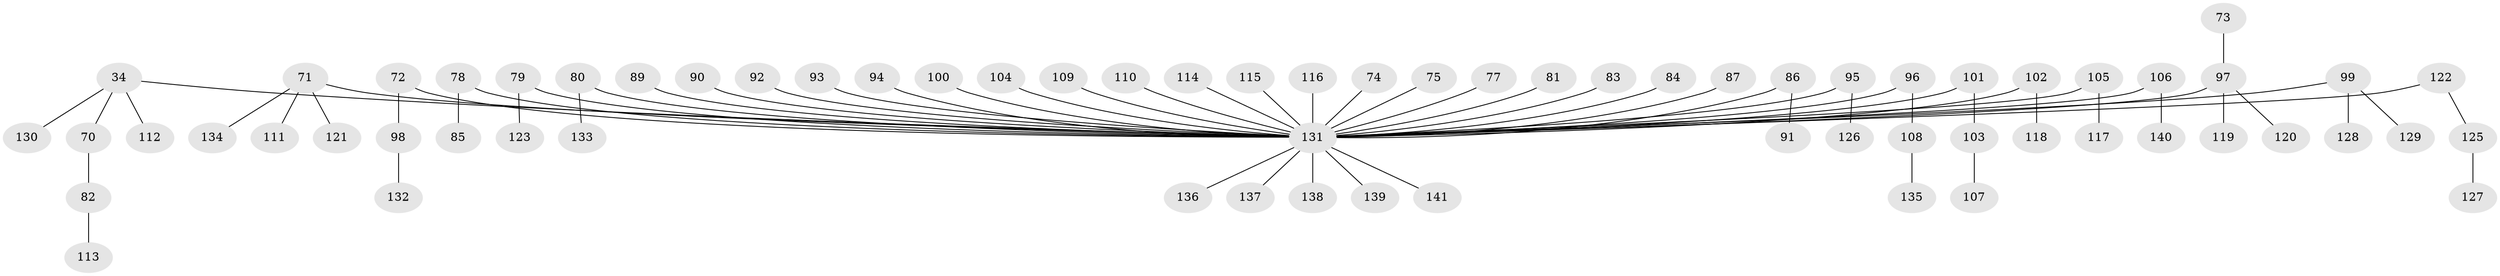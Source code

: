 // original degree distribution, {7: 0.0070921985815602835, 4: 0.09929078014184398, 5: 0.0425531914893617, 1: 0.46808510638297873, 2: 0.3120567375886525, 3: 0.06382978723404255, 6: 0.0070921985815602835}
// Generated by graph-tools (version 1.1) at 2025/53/03/09/25 04:53:08]
// undirected, 70 vertices, 69 edges
graph export_dot {
graph [start="1"]
  node [color=gray90,style=filled];
  34;
  70;
  71;
  72;
  73;
  74;
  75;
  77;
  78;
  79;
  80;
  81;
  82;
  83;
  84;
  85;
  86;
  87;
  89;
  90;
  91;
  92;
  93;
  94;
  95;
  96;
  97 [super="+39"];
  98;
  99 [super="+16+76+88"];
  100;
  101;
  102;
  103;
  104;
  105;
  106;
  107;
  108;
  109;
  110;
  111;
  112;
  113;
  114;
  115;
  116;
  117;
  118;
  119;
  120;
  121;
  122;
  123;
  125;
  126;
  127;
  128;
  129;
  130;
  131 [super="+68+49+59+55+60+61+64+67+69+124+66"];
  132;
  133;
  134;
  135;
  136;
  137;
  138;
  139;
  140;
  141;
  34 -- 70;
  34 -- 112;
  34 -- 130;
  34 -- 131;
  70 -- 82;
  71 -- 111;
  71 -- 121;
  71 -- 134;
  71 -- 131;
  72 -- 98;
  72 -- 131;
  73 -- 97;
  74 -- 131;
  75 -- 131;
  77 -- 131;
  78 -- 85;
  78 -- 131;
  79 -- 123;
  79 -- 131;
  80 -- 133;
  80 -- 131;
  81 -- 131;
  82 -- 113;
  83 -- 131;
  84 -- 131;
  86 -- 91;
  86 -- 131;
  87 -- 131;
  89 -- 131;
  90 -- 131;
  92 -- 131;
  93 -- 131;
  94 -- 131;
  95 -- 126;
  95 -- 131;
  96 -- 108;
  96 -- 131;
  97 -- 119;
  97 -- 120;
  97 -- 131;
  98 -- 132;
  99 -- 129;
  99 -- 128;
  99 -- 131;
  100 -- 131;
  101 -- 103;
  101 -- 131;
  102 -- 118;
  102 -- 131;
  103 -- 107;
  104 -- 131;
  105 -- 117;
  105 -- 131;
  106 -- 140;
  106 -- 131;
  108 -- 135;
  109 -- 131;
  110 -- 131;
  114 -- 131;
  115 -- 131;
  116 -- 131;
  122 -- 125;
  122 -- 131;
  125 -- 127;
  131 -- 136;
  131 -- 137;
  131 -- 138;
  131 -- 139;
  131 -- 141;
}
